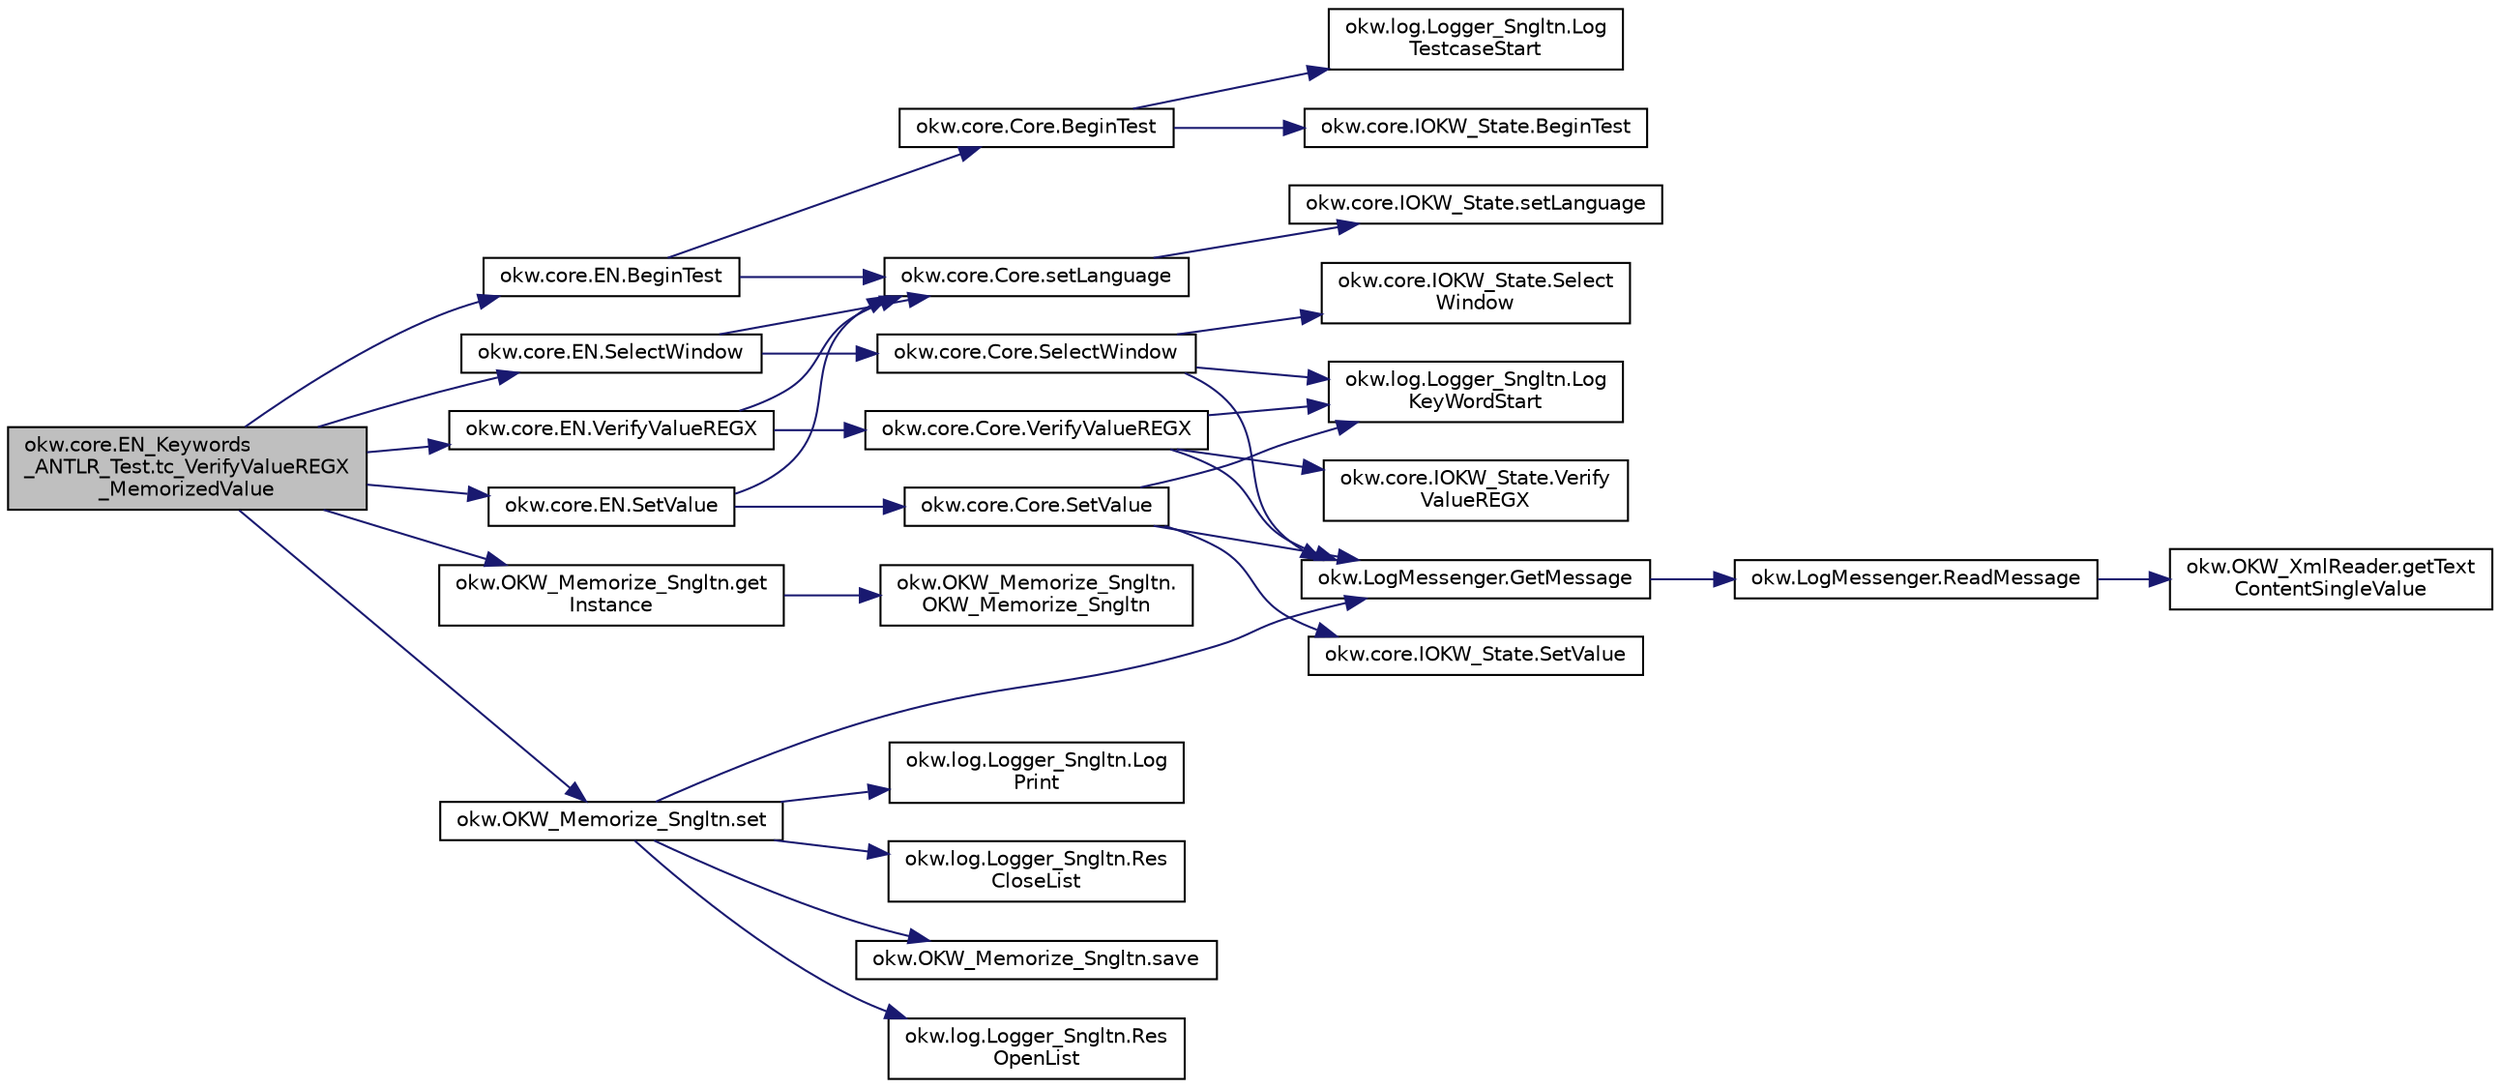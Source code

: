 digraph "okw.core.EN_Keywords_ANTLR_Test.tc_VerifyValueREGX_MemorizedValue"
{
 // INTERACTIVE_SVG=YES
 // LATEX_PDF_SIZE
  edge [fontname="Helvetica",fontsize="10",labelfontname="Helvetica",labelfontsize="10"];
  node [fontname="Helvetica",fontsize="10",shape=record];
  rankdir="LR";
  Node1234 [label="okw.core.EN_Keywords\l_ANTLR_Test.tc_VerifyValueREGX\l_MemorizedValue",height=0.2,width=0.4,color="black", fillcolor="grey75", style="filled", fontcolor="black",tooltip=" "];
  Node1234 -> Node1235 [color="midnightblue",fontsize="10",style="solid",fontname="Helvetica"];
  Node1235 [label="okw.core.EN.BeginTest",height=0.2,width=0.4,color="black", fillcolor="white", style="filled",URL="$classokw_1_1core_1_1_e_n.html#aef613b0a3e6bb8a9623984db145cae69",tooltip="Markiert den Anfang eines neuen Testfalls."];
  Node1235 -> Node1236 [color="midnightblue",fontsize="10",style="solid",fontname="Helvetica"];
  Node1236 [label="okw.core.Core.setLanguage",height=0.2,width=0.4,color="black", fillcolor="white", style="filled",URL="$classokw_1_1core_1_1_core.html#ab4e0f723d27cb11c944ec4c82c426100",tooltip="Setzt die Sprache auf den gegebenen wert Language."];
  Node1236 -> Node1237 [color="midnightblue",fontsize="10",style="solid",fontname="Helvetica"];
  Node1237 [label="okw.core.IOKW_State.setLanguage",height=0.2,width=0.4,color="black", fillcolor="white", style="filled",URL="$interfaceokw_1_1core_1_1_i_o_k_w___state.html#a866baa0bde08a47418f54d63bdb56097",tooltip="Interne Methode zum setzen der Sprache für die sprachabhängigen Ausgaben der Dokumentation (Log)."];
  Node1235 -> Node1238 [color="midnightblue",fontsize="10",style="solid",fontname="Helvetica"];
  Node1238 [label="okw.core.Core.BeginTest",height=0.2,width=0.4,color="black", fillcolor="white", style="filled",URL="$classokw_1_1core_1_1_core.html#acfefe92468c9eb9e951846372726c4d8",tooltip="Markiert den Anfang eines neuen Testfalls."];
  Node1238 -> Node1239 [color="midnightblue",fontsize="10",style="solid",fontname="Helvetica"];
  Node1239 [label="okw.log.Logger_Sngltn.Log\lTestcaseStart",height=0.2,width=0.4,color="black", fillcolor="white", style="filled",URL="$classokw_1_1log_1_1_logger___sngltn.html#a60f4ad59db847ae61df928f9920f3deb",tooltip="Ausgabe des Testfalls."];
  Node1238 -> Node1240 [color="midnightblue",fontsize="10",style="solid",fontname="Helvetica"];
  Node1240 [label="okw.core.IOKW_State.BeginTest",height=0.2,width=0.4,color="black", fillcolor="white", style="filled",URL="$interfaceokw_1_1core_1_1_i_o_k_w___state.html#ae5480ddb1fc37eade5d899d335bc4b13",tooltip="Markiert den Anfang eines neuen Testfalls."];
  Node1234 -> Node1241 [color="midnightblue",fontsize="10",style="solid",fontname="Helvetica"];
  Node1241 [label="okw.core.EN.SelectWindow",height=0.2,width=0.4,color="black", fillcolor="white", style="filled",URL="$classokw_1_1core_1_1_e_n.html#a2b61c2b39a9cfdbdfd25fe0e3d43785b",tooltip="Setzt den Kontext auf das gegebene Fenster."];
  Node1241 -> Node1236 [color="midnightblue",fontsize="10",style="solid",fontname="Helvetica"];
  Node1241 -> Node1242 [color="midnightblue",fontsize="10",style="solid",fontname="Helvetica"];
  Node1242 [label="okw.core.Core.SelectWindow",height=0.2,width=0.4,color="black", fillcolor="white", style="filled",URL="$classokw_1_1core_1_1_core.html#a6a68660eb5e34965522896e2a5c48314",tooltip="Setzt den Kontext auf das gegebene Fenster."];
  Node1242 -> Node1243 [color="midnightblue",fontsize="10",style="solid",fontname="Helvetica"];
  Node1243 [label="okw.log.Logger_Sngltn.Log\lKeyWordStart",height=0.2,width=0.4,color="black", fillcolor="white", style="filled",URL="$classokw_1_1log_1_1_logger___sngltn.html#a70ec25e200e00ecefc544e8fd371d2ef",tooltip="Ausgabe eines Schlüsselwortes."];
  Node1242 -> Node1244 [color="midnightblue",fontsize="10",style="solid",fontname="Helvetica"];
  Node1244 [label="okw.LogMessenger.GetMessage",height=0.2,width=0.4,color="black", fillcolor="white", style="filled",URL="$classokw_1_1_log_messenger.html#af225d1f037d47b3b085175c09d78bdd2",tooltip="Holt die Log-Meldung für MethodeNmae/Textkey ohne weitere Parameter."];
  Node1244 -> Node1245 [color="midnightblue",fontsize="10",style="solid",fontname="Helvetica"];
  Node1245 [label="okw.LogMessenger.ReadMessage",height=0.2,width=0.4,color="black", fillcolor="white", style="filled",URL="$classokw_1_1_log_messenger.html#a530cd6ab82ec82a04206a2e976ec06e3",tooltip="Interne Kernfunktion holt die Log-Meldung mit Platzhaltern aus der XML-Datei."];
  Node1245 -> Node1246 [color="midnightblue",fontsize="10",style="solid",fontname="Helvetica"];
  Node1246 [label="okw.OKW_XmlReader.getText\lContentSingleValue",height=0.2,width=0.4,color="black", fillcolor="white", style="filled",URL="$classokw_1_1_o_k_w___xml_reader.html#ab920b5335a2e1429c14cc5f8e79f39eb",tooltip="Lies den TextContent eines Tag."];
  Node1242 -> Node1247 [color="midnightblue",fontsize="10",style="solid",fontname="Helvetica"];
  Node1247 [label="okw.core.IOKW_State.Select\lWindow",height=0.2,width=0.4,color="black", fillcolor="white", style="filled",URL="$interfaceokw_1_1core_1_1_i_o_k_w___state.html#ad4fc9610ed5b1176590a45b55e6ac7f0",tooltip="Setzt den Kontext auf das gegebene Fenster."];
  Node1234 -> Node1248 [color="midnightblue",fontsize="10",style="solid",fontname="Helvetica"];
  Node1248 [label="okw.OKW_Memorize_Sngltn.get\lInstance",height=0.2,width=0.4,color="black", fillcolor="white", style="filled",URL="$classokw_1_1_o_k_w___memorize___sngltn.html#a108813fb1dfa22043cdf1156513a57d3",tooltip="Diese Methode gibt die einzige Instanz dieser Klasse zurück."];
  Node1248 -> Node1249 [color="midnightblue",fontsize="10",style="solid",fontname="Helvetica"];
  Node1249 [label="okw.OKW_Memorize_Sngltn.\lOKW_Memorize_Sngltn",height=0.2,width=0.4,color="black", fillcolor="white", style="filled",URL="$classokw_1_1_o_k_w___memorize___sngltn.html#a12aa85f3e36dabb70ea713a400dd3c36",tooltip="Privater Konstruktor dieser Klasse."];
  Node1234 -> Node1250 [color="midnightblue",fontsize="10",style="solid",fontname="Helvetica"];
  Node1250 [label="okw.OKW_Memorize_Sngltn.set",height=0.2,width=0.4,color="black", fillcolor="white", style="filled",URL="$classokw_1_1_o_k_w___memorize___sngltn.html#a77acdbf6b56b381439a16f96b54e6fbd",tooltip="Setzt/Merkt sich das MemKey/Value-Paar."];
  Node1250 -> Node1244 [color="midnightblue",fontsize="10",style="solid",fontname="Helvetica"];
  Node1250 -> Node1251 [color="midnightblue",fontsize="10",style="solid",fontname="Helvetica"];
  Node1251 [label="okw.log.Logger_Sngltn.Res\lOpenList",height=0.2,width=0.4,color="black", fillcolor="white", style="filled",URL="$classokw_1_1log_1_1_logger___sngltn.html#ab4fc711bb4c754f251372ff3b14ab9c9",tooltip="Creates a new hierarchical level in the results file."];
  Node1250 -> Node1252 [color="midnightblue",fontsize="10",style="solid",fontname="Helvetica"];
  Node1252 [label="okw.log.Logger_Sngltn.Log\lPrint",height=0.2,width=0.4,color="black", fillcolor="white", style="filled",URL="$classokw_1_1log_1_1_logger___sngltn.html#a8ebceaddd6cc6963ddb8e08c72ea808c",tooltip="LogPrint Function: Prints the values of expressions to the results file."];
  Node1250 -> Node1253 [color="midnightblue",fontsize="10",style="solid",fontname="Helvetica"];
  Node1253 [label="okw.log.Logger_Sngltn.Res\lCloseList",height=0.2,width=0.4,color="black", fillcolor="white", style="filled",URL="$classokw_1_1log_1_1_logger___sngltn.html#a9b54104f7e0b4c0a473877b19dfaed56",tooltip="Closes a hierarchical level in the results file that was opened with ResOpenList."];
  Node1250 -> Node1254 [color="midnightblue",fontsize="10",style="solid",fontname="Helvetica"];
  Node1254 [label="okw.OKW_Memorize_Sngltn.save",height=0.2,width=0.4,color="black", fillcolor="white", style="filled",URL="$classokw_1_1_o_k_w___memorize___sngltn.html#a3ff14b0c6e596369e1437c59888a104f",tooltip="Liest die Werte der Klasse OKW_Memorize aus einer Datei, gegeben in OKW.OKW_Ini.Xml_Ini_xml,..."];
  Node1234 -> Node1255 [color="midnightblue",fontsize="10",style="solid",fontname="Helvetica"];
  Node1255 [label="okw.core.EN.SetValue",height=0.2,width=0.4,color="black", fillcolor="white", style="filled",URL="$classokw_1_1core_1_1_e_n.html#a3de04697f1873ab6773a068a3159f1d1",tooltip="Setzt den Wert des gegebenen Fensterobjekts auf den gegebenen Wert."];
  Node1255 -> Node1236 [color="midnightblue",fontsize="10",style="solid",fontname="Helvetica"];
  Node1255 -> Node1256 [color="midnightblue",fontsize="10",style="solid",fontname="Helvetica"];
  Node1256 [label="okw.core.Core.SetValue",height=0.2,width=0.4,color="black", fillcolor="white", style="filled",URL="$classokw_1_1core_1_1_core.html#a7088065564f2909025435c0c5594926c",tooltip="Setzt den Wert des gegebenen Fensterobjekts auf den gegebenen Wert."];
  Node1256 -> Node1243 [color="midnightblue",fontsize="10",style="solid",fontname="Helvetica"];
  Node1256 -> Node1244 [color="midnightblue",fontsize="10",style="solid",fontname="Helvetica"];
  Node1256 -> Node1257 [color="midnightblue",fontsize="10",style="solid",fontname="Helvetica"];
  Node1257 [label="okw.core.IOKW_State.SetValue",height=0.2,width=0.4,color="black", fillcolor="white", style="filled",URL="$interfaceokw_1_1core_1_1_i_o_k_w___state.html#a301021976f71d79ff9054052b3b9ca38",tooltip="Setzt den Wert des gegebenen Fensterobjekts auf den gegebenen Wert."];
  Node1234 -> Node1258 [color="midnightblue",fontsize="10",style="solid",fontname="Helvetica"];
  Node1258 [label="okw.core.EN.VerifyValueREGX",height=0.2,width=0.4,color="black", fillcolor="white", style="filled",URL="$classokw_1_1core_1_1_e_n.html#ab906dfd1631d44567755a94585333973",tooltip="Prüft den Standardwert eines Objektes (in den meisten Fällen ist dies der angezeigte Text)."];
  Node1258 -> Node1236 [color="midnightblue",fontsize="10",style="solid",fontname="Helvetica"];
  Node1258 -> Node1259 [color="midnightblue",fontsize="10",style="solid",fontname="Helvetica"];
  Node1259 [label="okw.core.Core.VerifyValueREGX",height=0.2,width=0.4,color="black", fillcolor="white", style="filled",URL="$classokw_1_1core_1_1_core.html#a19e8df9600c470e8b1ae1fe31c36f50a",tooltip="Prüft den Standardwert eines Objektes (in den meisten Fällen ist dies der angezeigte Text)."];
  Node1259 -> Node1243 [color="midnightblue",fontsize="10",style="solid",fontname="Helvetica"];
  Node1259 -> Node1244 [color="midnightblue",fontsize="10",style="solid",fontname="Helvetica"];
  Node1259 -> Node1260 [color="midnightblue",fontsize="10",style="solid",fontname="Helvetica"];
  Node1260 [label="okw.core.IOKW_State.Verify\lValueREGX",height=0.2,width=0.4,color="black", fillcolor="white", style="filled",URL="$interfaceokw_1_1core_1_1_i_o_k_w___state.html#a36827474765ec238f21d94609fcec76a",tooltip="Prüft den Standardwert eines Objektes (in den meisten Fällen ist dies der angezeigte Text)."];
}
